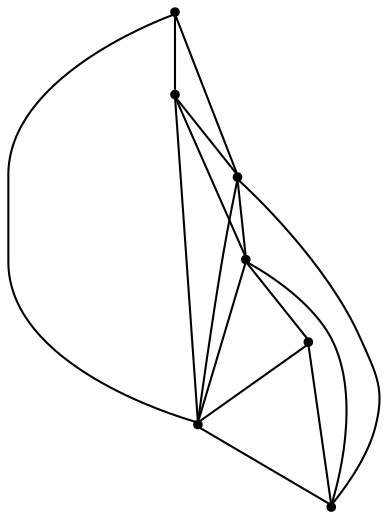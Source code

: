 graph {
  node [shape=point,comment="{\"directed\":false,\"doi\":\"10.1007/3-540-44541-2_25\",\"figure\":\"? (3)\"}"]

  v0 [pos="1622.749996185303,2327.8214045933314"]
  v1 [pos="1553.499984741211,2162.0714096795946"]
  v2 [pos="1657.24999109904,2258.8214783441454"]
  v3 [pos="1484.499994913737,2189.8213613600956"]
  v4 [pos="1553.499984741211,2258.8214783441454"]
  v5 [pos="1553.499984741211,2355.3214300246464"]
  v6 [pos="1450.0,2258.8214783441454"]

  v1 -- v2 [id="-3",pos="1553.499984741211,2162.0714096795946 1657.2792053222659,2162.0838710239955 1657.2792053222659,2162.0838710239955 1657.2792053222659,2162.0838710239955 1657.24999109904,2258.8214783441454 1657.24999109904,2258.8214783441454 1657.24999109904,2258.8214783441454"]
  v2 -- v3 [id="-5",pos="1657.24999109904,2258.8214783441454 1588.2041931152344,2189.712960379464 1588.2041931152344,2189.712960379464 1588.2041931152344,2189.712960379464 1484.499994913737,2189.8213613600956 1484.499994913737,2189.8213613600956 1484.499994913737,2189.8213613600956"]
  v2 -- v5 [id="-7",pos="1657.24999109904,2258.8214783441454 1657.2792053222659,2355.4923284621464 1657.2792053222659,2355.4923284621464 1657.2792053222659,2355.4923284621464 1553.499984741211,2355.3214300246464 1553.499984741211,2355.3214300246464 1553.499984741211,2355.3214300246464"]
  v1 -- v0 [id="-8",pos="1553.499984741211,2162.0714096795946 1622.7416992187502,2231.1588832310267 1622.7416992187502,2231.1588832310267 1622.7416992187502,2231.1588832310267 1622.749996185303,2327.8214045933314 1622.749996185303,2327.8214045933314 1622.749996185303,2327.8214045933314"]
  v0 -- v6 [id="-9",pos="1622.749996185303,2327.8214045933314 1519.1291809082031,2327.8629847935267 1519.1291809082031,2327.8629847935267 1519.1291809082031,2327.8629847935267 1450.0,2258.8214783441454 1450.0,2258.8214783441454 1450.0,2258.8214783441454"]
  v5 -- v6 [id="-12",pos="1553.499984741211,2355.3214300246464 1450.0541687011719,2355.4923284621464 1450.0541687011719,2355.4923284621464 1450.0541687011719,2355.4923284621464 1450.0,2258.8214783441454 1450.0,2258.8214783441454 1450.0,2258.8214783441454"]
  v6 -- v1 [id="-13",pos="1450.0,2258.8214783441454 1450.0541687011719,2162.0838710239955 1450.0541687011719,2162.0838710239955 1450.0541687011719,2162.0838710239955 1553.499984741211,2162.0714096795946 1553.499984741211,2162.0714096795946 1553.499984741211,2162.0714096795946"]
  v4 -- v2 [id="-14",pos="1553.499984741211,2258.8214783441454 1657.24999109904,2258.8214783441454 1657.24999109904,2258.8214783441454 1657.24999109904,2258.8214783441454"]
  v6 -- v4 [id="-16",pos="1450.0,2258.8214783441454 1553.499984741211,2258.8214783441454 1553.499984741211,2258.8214783441454 1553.499984741211,2258.8214783441454"]
  v5 -- v3 [id="-17",pos="1553.499984741211,2355.3214300246464 1484.5916748046875,2286.417316255115 1484.5916748046875,2286.417316255115 1484.5916748046875,2286.417316255115 1484.499994913737,2189.8213613600956 1484.499994913737,2189.8213613600956 1484.499994913737,2189.8213613600956"]
  v3 -- v4 [id="-18",pos="1484.499994913737,2189.8213613600956 1553.499984741211,2258.8214783441454 1553.499984741211,2258.8214783441454 1553.499984741211,2258.8214783441454"]
  v4 -- v0 [id="-22",pos="1553.499984741211,2258.8214783441454 1622.749996185303,2327.8214045933314 1622.749996185303,2327.8214045933314 1622.749996185303,2327.8214045933314"]
  v1 -- v5 [id="-24",pos="1553.499984741211,2162.0714096795946 1553.6666870117188,2086.104765392485 1553.6666870117188,2086.104765392485 1553.6666870117188,2086.104765392485 1829.9625396728518,2086.104765392485 1829.9625396728518,2086.104765392485 1829.9625396728518,2086.104765392485 1829.9625396728518,2431.471434093657 1829.9625396728518,2431.471434093657 1829.9625396728518,2431.471434093657 1553.6666870117188,2431.471434093657 1553.6666870117188,2431.471434093657 1553.6666870117188,2431.471434093657 1553.499984741211,2355.3214300246464 1553.499984741211,2355.3214300246464 1553.499984741211,2355.3214300246464"]
  v4 -- v1 [id="-25",pos="1553.499984741211,2258.8214783441454 1553.499984741211,2162.0714096795946 1553.499984741211,2162.0714096795946 1553.499984741211,2162.0714096795946"]
  v4 -- v5 [id="-26",pos="1553.499984741211,2258.8214783441454 1553.499984741211,2355.3214300246464 1553.499984741211,2355.3214300246464 1553.499984741211,2355.3214300246464"]
}